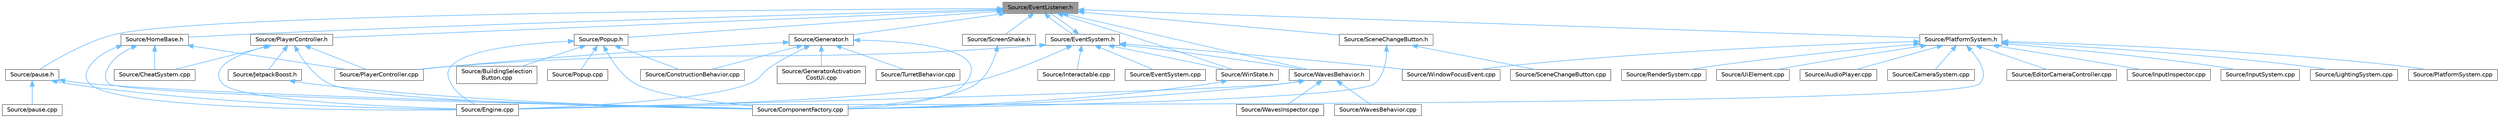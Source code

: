 digraph "Source/EventListener.h"
{
 // LATEX_PDF_SIZE
  bgcolor="transparent";
  edge [fontname=Helvetica,fontsize=10,labelfontname=Helvetica,labelfontsize=10];
  node [fontname=Helvetica,fontsize=10,shape=box,height=0.2,width=0.4];
  Node1 [id="Node000001",label="Source/EventListener.h",height=0.2,width=0.4,color="gray40", fillcolor="grey60", style="filled", fontcolor="black",tooltip="class that listens for specific events from the EventSystem"];
  Node1 -> Node2 [id="edge1_Node000001_Node000002",dir="back",color="steelblue1",style="solid",tooltip=" "];
  Node2 [id="Node000002",label="Source/EventSystem.h",height=0.2,width=0.4,color="grey40", fillcolor="white", style="filled",URL="$d8/d3a/EventSystem_8h.html",tooltip="System that handles Events and EventListeners."];
  Node2 -> Node3 [id="edge2_Node000002_Node000003",dir="back",color="steelblue1",style="solid",tooltip=" "];
  Node3 [id="Node000003",label="Source/Engine.cpp",height=0.2,width=0.4,color="grey40", fillcolor="white", style="filled",URL="$d6/d0c/Engine_8cpp.html",tooltip="Engine class."];
  Node2 -> Node1 [id="edge3_Node000002_Node000001",dir="back",color="steelblue1",style="solid",tooltip=" "];
  Node2 -> Node4 [id="edge4_Node000002_Node000004",dir="back",color="steelblue1",style="solid",tooltip=" "];
  Node4 [id="Node000004",label="Source/EventSystem.cpp",height=0.2,width=0.4,color="grey40", fillcolor="white", style="filled",URL="$d4/d48/EventSystem_8cpp.html",tooltip="System that handles Events and EventListeners."];
  Node2 -> Node5 [id="edge5_Node000002_Node000005",dir="back",color="steelblue1",style="solid",tooltip=" "];
  Node5 [id="Node000005",label="Source/Interactable.cpp",height=0.2,width=0.4,color="grey40", fillcolor="white", style="filled",URL="$dc/dab/Interactable_8cpp.html",tooltip="Component which can be interacted with by pressing a button when nearby."];
  Node2 -> Node6 [id="edge6_Node000002_Node000006",dir="back",color="steelblue1",style="solid",tooltip=" "];
  Node6 [id="Node000006",label="Source/PlayerController.cpp",height=0.2,width=0.4,color="grey40", fillcolor="white", style="filled",URL="$d3/d7e/PlayerController_8cpp.html",tooltip="PlayerController Behaviour Class."];
  Node2 -> Node7 [id="edge7_Node000002_Node000007",dir="back",color="steelblue1",style="solid",tooltip=" "];
  Node7 [id="Node000007",label="Source/WavesBehavior.h",height=0.2,width=0.4,color="grey40", fillcolor="white", style="filled",URL="$d0/d4d/WavesBehavior_8h_source.html",tooltip=" "];
  Node7 -> Node8 [id="edge8_Node000007_Node000008",dir="back",color="steelblue1",style="solid",tooltip=" "];
  Node8 [id="Node000008",label="Source/ComponentFactory.cpp",height=0.2,width=0.4,color="grey40", fillcolor="white", style="filled",URL="$dc/def/ComponentFactory_8cpp.html",tooltip="Definitions for the component factory class."];
  Node7 -> Node3 [id="edge9_Node000007_Node000003",dir="back",color="steelblue1",style="solid",tooltip=" "];
  Node7 -> Node9 [id="edge10_Node000007_Node000009",dir="back",color="steelblue1",style="solid",tooltip=" "];
  Node9 [id="Node000009",label="Source/WavesBehavior.cpp",height=0.2,width=0.4,color="grey40", fillcolor="white", style="filled",URL="$db/d72/WavesBehavior_8cpp.html",tooltip="Definitions for wave and spawning behavior."];
  Node7 -> Node10 [id="edge11_Node000007_Node000010",dir="back",color="steelblue1",style="solid",tooltip=" "];
  Node10 [id="Node000010",label="Source/WavesInspector.cpp",height=0.2,width=0.4,color="grey40", fillcolor="white", style="filled",URL="$d2/d6b/WavesInspector_8cpp.html",tooltip="Definitions for wave and spawning editing in game."];
  Node2 -> Node11 [id="edge12_Node000002_Node000011",dir="back",color="steelblue1",style="solid",tooltip=" "];
  Node11 [id="Node000011",label="Source/WinState.h",height=0.2,width=0.4,color="grey40", fillcolor="white", style="filled",URL="$de/df7/WinState_8h_source.html",tooltip=" "];
  Node11 -> Node8 [id="edge13_Node000011_Node000008",dir="back",color="steelblue1",style="solid",tooltip=" "];
  Node2 -> Node12 [id="edge14_Node000002_Node000012",dir="back",color="steelblue1",style="solid",tooltip=" "];
  Node12 [id="Node000012",label="Source/WindowFocusEvent.cpp",height=0.2,width=0.4,color="grey40", fillcolor="white", style="filled",URL="$dc/d7e/WindowFocusEvent_8cpp.html",tooltip="Broadcasts events when the window gains/loses focus."];
  Node1 -> Node13 [id="edge15_Node000001_Node000013",dir="back",color="steelblue1",style="solid",tooltip=" "];
  Node13 [id="Node000013",label="Source/Generator.h",height=0.2,width=0.4,color="grey40", fillcolor="white", style="filled",URL="$d9/d12/Generator_8h_source.html",tooltip=" "];
  Node13 -> Node8 [id="edge16_Node000013_Node000008",dir="back",color="steelblue1",style="solid",tooltip=" "];
  Node13 -> Node14 [id="edge17_Node000013_Node000014",dir="back",color="steelblue1",style="solid",tooltip=" "];
  Node14 [id="Node000014",label="Source/ConstructionBehavior.cpp",height=0.2,width=0.4,color="grey40", fillcolor="white", style="filled",URL="$d7/ded/ConstructionBehavior_8cpp.html",tooltip="handles the construction of towers and modification of terrain"];
  Node13 -> Node3 [id="edge18_Node000013_Node000003",dir="back",color="steelblue1",style="solid",tooltip=" "];
  Node13 -> Node15 [id="edge19_Node000013_Node000015",dir="back",color="steelblue1",style="solid",tooltip=" "];
  Node15 [id="Node000015",label="Source/GeneratorActivation\lCostUi.cpp",height=0.2,width=0.4,color="grey40", fillcolor="white", style="filled",URL="$de/df8/GeneratorActivationCostUi_8cpp.html",tooltip="displays the costs of activating generators"];
  Node13 -> Node6 [id="edge20_Node000013_Node000006",dir="back",color="steelblue1",style="solid",tooltip=" "];
  Node13 -> Node16 [id="edge21_Node000013_Node000016",dir="back",color="steelblue1",style="solid",tooltip=" "];
  Node16 [id="Node000016",label="Source/TurretBehavior.cpp",height=0.2,width=0.4,color="grey40", fillcolor="white", style="filled",URL="$dc/d0a/TurretBehavior_8cpp.html",tooltip="Behavior Compenent for Basic Turret"];
  Node1 -> Node17 [id="edge22_Node000001_Node000017",dir="back",color="steelblue1",style="solid",tooltip=" "];
  Node17 [id="Node000017",label="Source/HomeBase.h",height=0.2,width=0.4,color="grey40", fillcolor="white", style="filled",URL="$d9/d7c/HomeBase_8h_source.html",tooltip=" "];
  Node17 -> Node18 [id="edge23_Node000017_Node000018",dir="back",color="steelblue1",style="solid",tooltip=" "];
  Node18 [id="Node000018",label="Source/CheatSystem.cpp",height=0.2,width=0.4,color="grey40", fillcolor="white", style="filled",URL="$da/d87/CheatSystem_8cpp.html",tooltip="CheatSystem Class definition."];
  Node17 -> Node8 [id="edge24_Node000017_Node000008",dir="back",color="steelblue1",style="solid",tooltip=" "];
  Node17 -> Node3 [id="edge25_Node000017_Node000003",dir="back",color="steelblue1",style="solid",tooltip=" "];
  Node17 -> Node6 [id="edge26_Node000017_Node000006",dir="back",color="steelblue1",style="solid",tooltip=" "];
  Node1 -> Node19 [id="edge27_Node000001_Node000019",dir="back",color="steelblue1",style="solid",tooltip=" "];
  Node19 [id="Node000019",label="Source/PlatformSystem.h",height=0.2,width=0.4,color="grey40", fillcolor="white", style="filled",URL="$d4/da0/PlatformSystem_8h.html",tooltip="Patform System class: initializes window and graphics (GLFW and GLEW), shuts them down on exit."];
  Node19 -> Node20 [id="edge28_Node000019_Node000020",dir="back",color="steelblue1",style="solid",tooltip=" "];
  Node20 [id="Node000020",label="Source/AudioPlayer.cpp",height=0.2,width=0.4,color="grey40", fillcolor="white", style="filled",URL="$d2/d04/AudioPlayer_8cpp.html",tooltip="Component that plays audio."];
  Node19 -> Node21 [id="edge29_Node000019_Node000021",dir="back",color="steelblue1",style="solid",tooltip=" "];
  Node21 [id="Node000021",label="Source/CameraSystem.cpp",height=0.2,width=0.4,color="grey40", fillcolor="white", style="filled",URL="$d7/d51/CameraSystem_8cpp.html",tooltip="System that handles the camera and coordinate systems / spaces."];
  Node19 -> Node22 [id="edge30_Node000019_Node000022",dir="back",color="steelblue1",style="solid",tooltip=" "];
  Node22 [id="Node000022",label="Source/EditorCameraController.cpp",height=0.2,width=0.4,color="grey40", fillcolor="white", style="filled",URL="$d4/d1e/EditorCameraController_8cpp.html",tooltip="controls the camera while in the editor"];
  Node19 -> Node3 [id="edge31_Node000019_Node000003",dir="back",color="steelblue1",style="solid",tooltip=" "];
  Node19 -> Node23 [id="edge32_Node000019_Node000023",dir="back",color="steelblue1",style="solid",tooltip=" "];
  Node23 [id="Node000023",label="Source/InputInspector.cpp",height=0.2,width=0.4,color="grey40", fillcolor="white", style="filled",URL="$d9/d70/InputInspector_8cpp.html",tooltip="Input system addition, holds Action and Debug info."];
  Node19 -> Node24 [id="edge33_Node000019_Node000024",dir="back",color="steelblue1",style="solid",tooltip=" "];
  Node24 [id="Node000024",label="Source/InputSystem.cpp",height=0.2,width=0.4,color="grey40", fillcolor="white", style="filled",URL="$da/d9c/InputSystem_8cpp.html",tooltip="Input system, m_Handles key and mouse inputs."];
  Node19 -> Node25 [id="edge34_Node000019_Node000025",dir="back",color="steelblue1",style="solid",tooltip=" "];
  Node25 [id="Node000025",label="Source/LightingSystem.cpp",height=0.2,width=0.4,color="grey40", fillcolor="white", style="filled",URL="$d3/d85/LightingSystem_8cpp.html",tooltip="Renders lights in the scene."];
  Node19 -> Node26 [id="edge35_Node000019_Node000026",dir="back",color="steelblue1",style="solid",tooltip=" "];
  Node26 [id="Node000026",label="Source/PlatformSystem.cpp",height=0.2,width=0.4,color="grey40", fillcolor="white", style="filled",URL="$dd/ded/PlatformSystem_8cpp.html",tooltip="Patform System class: initializes window and graphics (GLFW and GLEW), shuts them down on exit."];
  Node19 -> Node27 [id="edge36_Node000019_Node000027",dir="back",color="steelblue1",style="solid",tooltip=" "];
  Node27 [id="Node000027",label="Source/RenderSystem.cpp",height=0.2,width=0.4,color="grey40", fillcolor="white", style="filled",URL="$db/daa/RenderSystem_8cpp.html",tooltip="System responsible for drawing sprites and basic shapes."];
  Node19 -> Node28 [id="edge37_Node000019_Node000028",dir="back",color="steelblue1",style="solid",tooltip=" "];
  Node28 [id="Node000028",label="Source/UiElement.cpp",height=0.2,width=0.4,color="grey40", fillcolor="white", style="filled",URL="$df/d62/UiElement_8cpp.html",tooltip="Ui element component."];
  Node19 -> Node12 [id="edge38_Node000019_Node000012",dir="back",color="steelblue1",style="solid",tooltip=" "];
  Node1 -> Node29 [id="edge39_Node000001_Node000029",dir="back",color="steelblue1",style="solid",tooltip=" "];
  Node29 [id="Node000029",label="Source/PlayerController.h",height=0.2,width=0.4,color="grey40", fillcolor="white", style="filled",URL="$db/db4/PlayerController_8h.html",tooltip="PlayerController Behaviour Class."];
  Node29 -> Node18 [id="edge40_Node000029_Node000018",dir="back",color="steelblue1",style="solid",tooltip=" "];
  Node29 -> Node8 [id="edge41_Node000029_Node000008",dir="back",color="steelblue1",style="solid",tooltip=" "];
  Node29 -> Node3 [id="edge42_Node000029_Node000003",dir="back",color="steelblue1",style="solid",tooltip=" "];
  Node29 -> Node30 [id="edge43_Node000029_Node000030",dir="back",color="steelblue1",style="solid",tooltip=" "];
  Node30 [id="Node000030",label="Source/JetpackBoost.h",height=0.2,width=0.4,color="grey40", fillcolor="white", style="filled",URL="$da/d88/JetpackBoost_8h_source.html",tooltip=" "];
  Node30 -> Node8 [id="edge44_Node000030_Node000008",dir="back",color="steelblue1",style="solid",tooltip=" "];
  Node29 -> Node6 [id="edge45_Node000029_Node000006",dir="back",color="steelblue1",style="solid",tooltip=" "];
  Node1 -> Node31 [id="edge46_Node000001_Node000031",dir="back",color="steelblue1",style="solid",tooltip=" "];
  Node31 [id="Node000031",label="Source/Popup.h",height=0.2,width=0.4,color="grey40", fillcolor="white", style="filled",URL="$d2/d4b/Popup_8h.html",tooltip="A popup is a behavior that will show a popup when a button is pressed."];
  Node31 -> Node32 [id="edge47_Node000031_Node000032",dir="back",color="steelblue1",style="solid",tooltip=" "];
  Node32 [id="Node000032",label="Source/BuildingSelection\lButton.cpp",height=0.2,width=0.4,color="grey40", fillcolor="white", style="filled",URL="$db/d86/BuildingSelectionButton_8cpp.html",tooltip="button that selects which building the ConstructionManager should place"];
  Node31 -> Node8 [id="edge48_Node000031_Node000008",dir="back",color="steelblue1",style="solid",tooltip=" "];
  Node31 -> Node14 [id="edge49_Node000031_Node000014",dir="back",color="steelblue1",style="solid",tooltip=" "];
  Node31 -> Node3 [id="edge50_Node000031_Node000003",dir="back",color="steelblue1",style="solid",tooltip=" "];
  Node31 -> Node33 [id="edge51_Node000031_Node000033",dir="back",color="steelblue1",style="solid",tooltip=" "];
  Node33 [id="Node000033",label="Source/Popup.cpp",height=0.2,width=0.4,color="grey40", fillcolor="white", style="filled",URL="$d8/dc8/Popup_8cpp.html",tooltip="DESCRIPTION HERE."];
  Node1 -> Node34 [id="edge52_Node000001_Node000034",dir="back",color="steelblue1",style="solid",tooltip=" "];
  Node34 [id="Node000034",label="Source/SceneChangeButton.h",height=0.2,width=0.4,color="grey40", fillcolor="white", style="filled",URL="$de/d19/SceneChangeButton_8h.html",tooltip="Component that changes the scene when clicked."];
  Node34 -> Node8 [id="edge53_Node000034_Node000008",dir="back",color="steelblue1",style="solid",tooltip=" "];
  Node34 -> Node35 [id="edge54_Node000034_Node000035",dir="back",color="steelblue1",style="solid",tooltip=" "];
  Node35 [id="Node000035",label="Source/SceneChangeButton.cpp",height=0.2,width=0.4,color="grey40", fillcolor="white", style="filled",URL="$d0/d70/SceneChangeButton_8cpp.html",tooltip="Component that changes the scene when clicked."];
  Node1 -> Node36 [id="edge55_Node000001_Node000036",dir="back",color="steelblue1",style="solid",tooltip=" "];
  Node36 [id="Node000036",label="Source/ScreenShake.h",height=0.2,width=0.4,color="grey40", fillcolor="white", style="filled",URL="$d8/d93/ScreenShake_8h.html",tooltip=" "];
  Node36 -> Node8 [id="edge56_Node000036_Node000008",dir="back",color="steelblue1",style="solid",tooltip=" "];
  Node1 -> Node7 [id="edge57_Node000001_Node000007",dir="back",color="steelblue1",style="solid",tooltip=" "];
  Node1 -> Node11 [id="edge58_Node000001_Node000011",dir="back",color="steelblue1",style="solid",tooltip=" "];
  Node1 -> Node37 [id="edge59_Node000001_Node000037",dir="back",color="steelblue1",style="solid",tooltip=" "];
  Node37 [id="Node000037",label="Source/pause.h",height=0.2,width=0.4,color="grey40", fillcolor="white", style="filled",URL="$d6/d82/pause_8h.html",tooltip="component that pauses the game"];
  Node37 -> Node8 [id="edge60_Node000037_Node000008",dir="back",color="steelblue1",style="solid",tooltip=" "];
  Node37 -> Node3 [id="edge61_Node000037_Node000003",dir="back",color="steelblue1",style="solid",tooltip=" "];
  Node37 -> Node38 [id="edge62_Node000037_Node000038",dir="back",color="steelblue1",style="solid",tooltip=" "];
  Node38 [id="Node000038",label="Source/pause.cpp",height=0.2,width=0.4,color="grey40", fillcolor="white", style="filled",URL="$dc/d6c/pause_8cpp.html",tooltip="Component that pauses the game when the PauseComponent button is pressed."];
}

